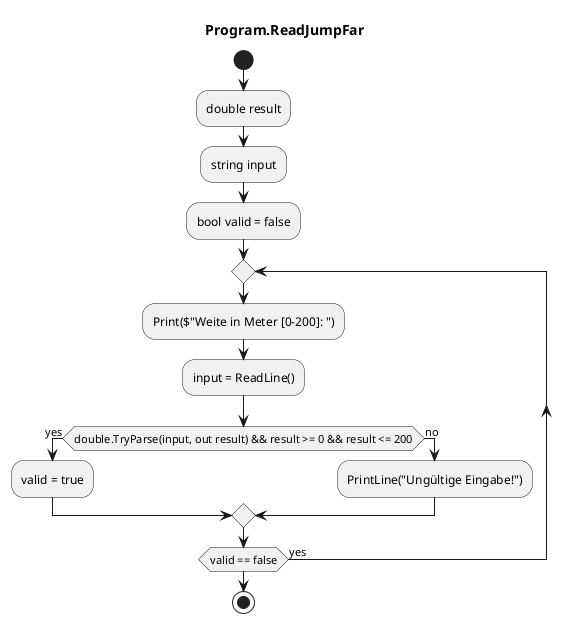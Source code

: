 @startuml Program.ReadJumpFar
title Program.ReadJumpFar
start
:double result;
:string input;
:bool valid = false;
repeat
    :Print($"Weite in Meter [0-200]: ");
    :input = ReadLine();
    if (double.TryParse(input, out result) && result >= 0 && result <= 200) then (yes)
        :valid = true;
      else (no)
          :PrintLine("Ungültige Eingabe!");
    endif
repeat while (valid == false) is (yes)
stop
@enduml
